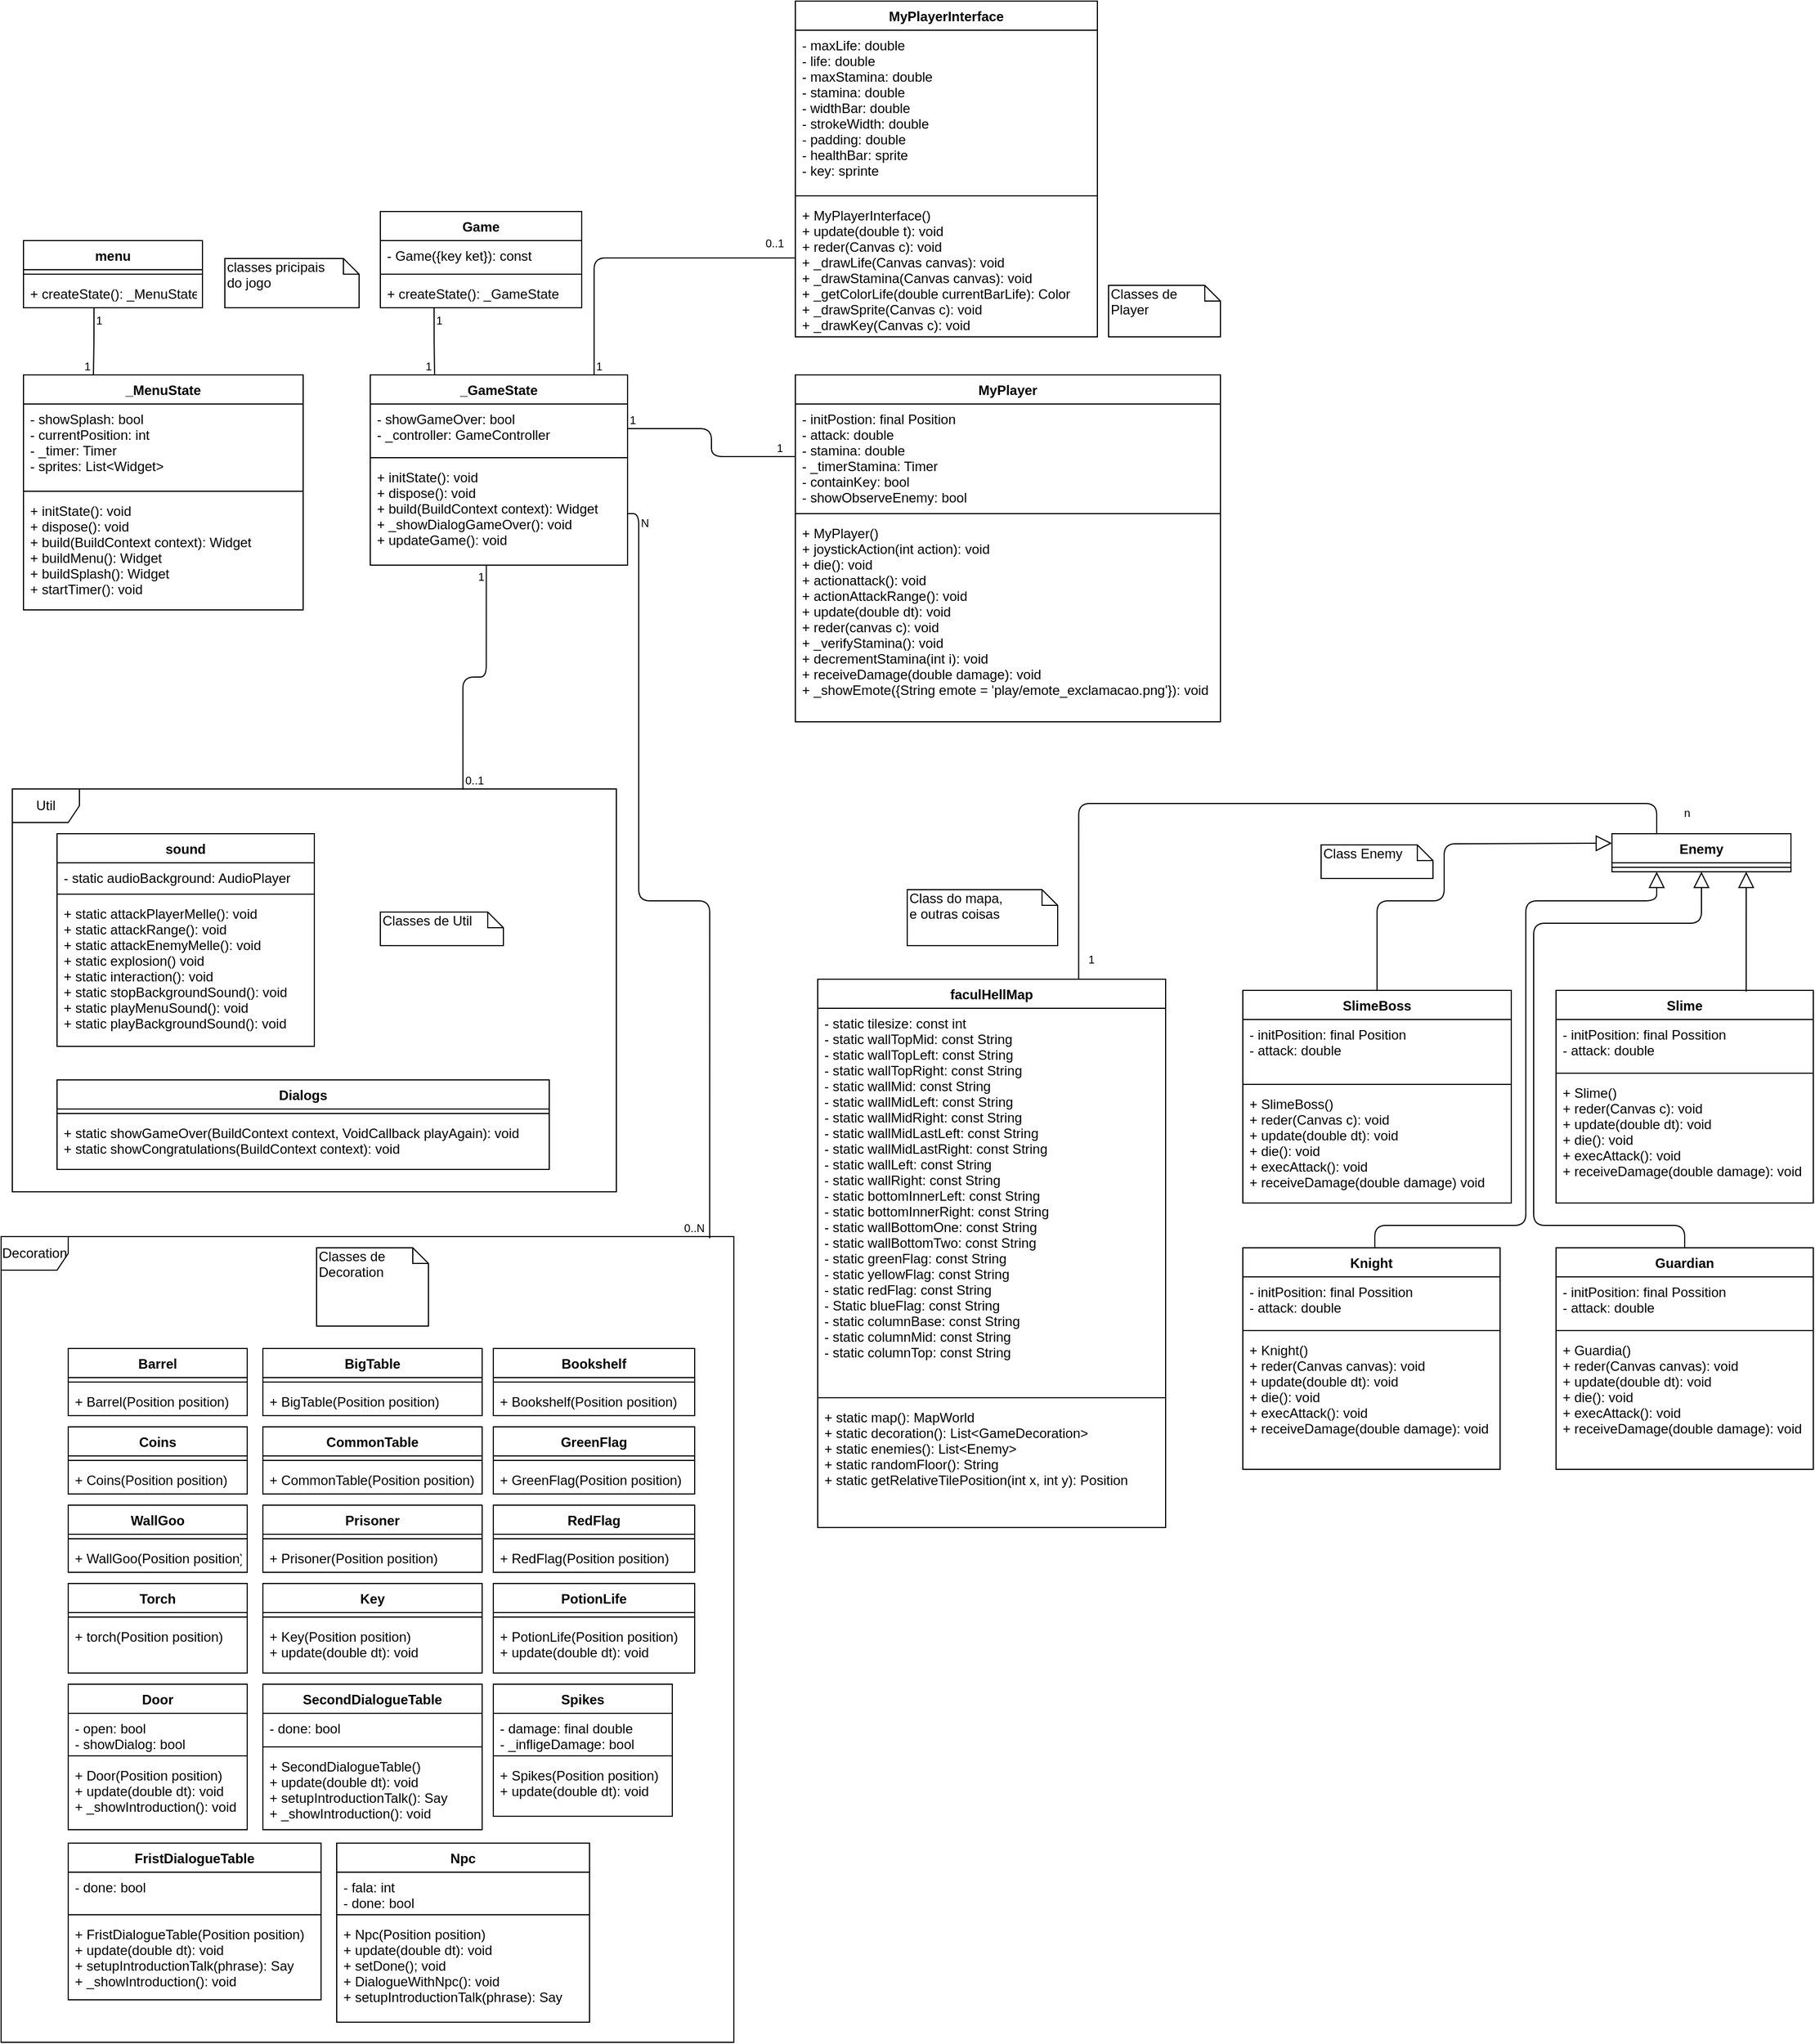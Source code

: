<mxfile version="13.0.1" type="device"><diagram id="Or-YT1qeYdYWdIfWnROY" name="Page-1"><mxGraphModel dx="1240" dy="1812" grid="1" gridSize="10" guides="1" tooltips="1" connect="1" arrows="1" fold="1" page="1" pageScale="1" pageWidth="827" pageHeight="1169" math="0" shadow="0"><root><mxCell id="0"/><mxCell id="1" parent="0"/><mxCell id="U3FDHC_3YouNiQZC-HGW-9" value="_MenuState" style="swimlane;fontStyle=1;align=center;verticalAlign=top;childLayout=stackLayout;horizontal=1;startSize=26;horizontalStack=0;resizeParent=1;resizeParentMax=0;resizeLast=0;collapsible=1;marginBottom=0;" parent="1" vertex="1"><mxGeometry x="40" y="200" width="250" height="210" as="geometry"/></mxCell><mxCell id="U3FDHC_3YouNiQZC-HGW-10" value="- showSplash: bool&#10;- currentPosition: int&#10;- _timer: Timer&#10;- sprites: List&lt;Widget&gt;" style="text;strokeColor=none;fillColor=none;align=left;verticalAlign=top;spacingLeft=4;spacingRight=4;overflow=hidden;rotatable=0;points=[[0,0.5],[1,0.5]];portConstraint=eastwest;" parent="U3FDHC_3YouNiQZC-HGW-9" vertex="1"><mxGeometry y="26" width="250" height="74" as="geometry"/></mxCell><mxCell id="U3FDHC_3YouNiQZC-HGW-11" value="" style="line;strokeWidth=1;fillColor=none;align=left;verticalAlign=middle;spacingTop=-1;spacingLeft=3;spacingRight=3;rotatable=0;labelPosition=right;points=[];portConstraint=eastwest;" parent="U3FDHC_3YouNiQZC-HGW-9" vertex="1"><mxGeometry y="100" width="250" height="8" as="geometry"/></mxCell><mxCell id="U3FDHC_3YouNiQZC-HGW-12" value="+ initState(): void&#10;+ dispose(): void&#10;+ build(BuildContext context): Widget&#10;+ buildMenu(): Widget&#10;+ buildSplash(): Widget&#10;+ startTimer(): void" style="text;strokeColor=none;fillColor=none;align=left;verticalAlign=top;spacingLeft=4;spacingRight=4;overflow=hidden;rotatable=0;points=[[0,0.5],[1,0.5]];portConstraint=eastwest;" parent="U3FDHC_3YouNiQZC-HGW-9" vertex="1"><mxGeometry y="108" width="250" height="102" as="geometry"/></mxCell><mxCell id="U3FDHC_3YouNiQZC-HGW-5" value="menu" style="swimlane;fontStyle=1;align=center;verticalAlign=top;childLayout=stackLayout;horizontal=1;startSize=26;horizontalStack=0;resizeParent=1;resizeParentMax=0;resizeLast=0;collapsible=1;marginBottom=0;" parent="1" vertex="1"><mxGeometry x="40" y="80" width="160" height="60" as="geometry"/></mxCell><mxCell id="U3FDHC_3YouNiQZC-HGW-7" value="" style="line;strokeWidth=1;fillColor=none;align=left;verticalAlign=middle;spacingTop=-1;spacingLeft=3;spacingRight=3;rotatable=0;labelPosition=right;points=[];portConstraint=eastwest;" parent="U3FDHC_3YouNiQZC-HGW-5" vertex="1"><mxGeometry y="26" width="160" height="8" as="geometry"/></mxCell><mxCell id="U3FDHC_3YouNiQZC-HGW-8" value="+ createState(): _MenuState" style="text;strokeColor=none;fillColor=none;align=left;verticalAlign=top;spacingLeft=4;spacingRight=4;overflow=hidden;rotatable=0;points=[[0,0.5],[1,0.5]];portConstraint=eastwest;" parent="U3FDHC_3YouNiQZC-HGW-5" vertex="1"><mxGeometry y="34" width="160" height="26" as="geometry"/></mxCell><mxCell id="U3FDHC_3YouNiQZC-HGW-26" value="MyPlayer" style="swimlane;fontStyle=1;align=center;verticalAlign=top;childLayout=stackLayout;horizontal=1;startSize=26;horizontalStack=0;resizeParent=1;resizeParentMax=0;resizeLast=0;collapsible=1;marginBottom=0;" parent="1" vertex="1"><mxGeometry x="730" y="200" width="380" height="310" as="geometry"/></mxCell><mxCell id="U3FDHC_3YouNiQZC-HGW-27" value="- initPostion: final Position&#10;- attack: double&#10;- stamina: double&#10;- _timerStamina: Timer&#10;- containKey: bool&#10;- showObserveEnemy: bool" style="text;strokeColor=none;fillColor=none;align=left;verticalAlign=top;spacingLeft=4;spacingRight=4;overflow=hidden;rotatable=0;points=[[0,0.5],[1,0.5]];portConstraint=eastwest;" parent="U3FDHC_3YouNiQZC-HGW-26" vertex="1"><mxGeometry y="26" width="380" height="94" as="geometry"/></mxCell><mxCell id="U3FDHC_3YouNiQZC-HGW-28" value="" style="line;strokeWidth=1;fillColor=none;align=left;verticalAlign=middle;spacingTop=-1;spacingLeft=3;spacingRight=3;rotatable=0;labelPosition=right;points=[];portConstraint=eastwest;" parent="U3FDHC_3YouNiQZC-HGW-26" vertex="1"><mxGeometry y="120" width="380" height="8" as="geometry"/></mxCell><mxCell id="U3FDHC_3YouNiQZC-HGW-29" value="+ MyPlayer()&#10;+ joystickAction(int action): void&#10;+ die(): void&#10;+ actionattack(): void&#10;+ actionAttackRange(): void&#10;+ update(double dt): void&#10;+ reder(canvas c): void&#10;+ _verifyStamina(): void&#10;+ decrementStamina(int i): void&#10;+ receiveDamage(double damage): void&#10;+ _showEmote({String emote = 'play/emote_exclamacao.png'}): void" style="text;strokeColor=none;fillColor=none;align=left;verticalAlign=top;spacingLeft=4;spacingRight=4;overflow=hidden;rotatable=0;points=[[0,0.5],[1,0.5]];portConstraint=eastwest;" parent="U3FDHC_3YouNiQZC-HGW-26" vertex="1"><mxGeometry y="128" width="380" height="182" as="geometry"/></mxCell><mxCell id="U3FDHC_3YouNiQZC-HGW-30" value="MyPlayerInterface" style="swimlane;fontStyle=1;align=center;verticalAlign=top;childLayout=stackLayout;horizontal=1;startSize=26;horizontalStack=0;resizeParent=1;resizeParentMax=0;resizeLast=0;collapsible=1;marginBottom=0;" parent="1" vertex="1"><mxGeometry x="730" y="-134" width="270" height="300" as="geometry"/></mxCell><mxCell id="U3FDHC_3YouNiQZC-HGW-31" value="- maxLife: double&#10;- life: double&#10;- maxStamina: double&#10;- stamina: double&#10;- widthBar: double&#10;- strokeWidth: double&#10;- padding: double&#10;- healthBar: sprite&#10;- key: sprinte" style="text;strokeColor=none;fillColor=none;align=left;verticalAlign=top;spacingLeft=4;spacingRight=4;overflow=hidden;rotatable=0;points=[[0,0.5],[1,0.5]];portConstraint=eastwest;" parent="U3FDHC_3YouNiQZC-HGW-30" vertex="1"><mxGeometry y="26" width="270" height="144" as="geometry"/></mxCell><mxCell id="U3FDHC_3YouNiQZC-HGW-32" value="" style="line;strokeWidth=1;fillColor=none;align=left;verticalAlign=middle;spacingTop=-1;spacingLeft=3;spacingRight=3;rotatable=0;labelPosition=right;points=[];portConstraint=eastwest;" parent="U3FDHC_3YouNiQZC-HGW-30" vertex="1"><mxGeometry y="170" width="270" height="8" as="geometry"/></mxCell><mxCell id="U3FDHC_3YouNiQZC-HGW-33" value="+ MyPlayerInterface()&#10;+ update(double t): void&#10;+ reder(Canvas c): void&#10;+ _drawLife(Canvas canvas): void&#10;+ _drawStamina(Canvas canvas): void&#10;+ _getColorLife(double currentBarLife): Color&#10;+ _drawSprite(Canvas c): void&#10;+ _drawKey(Canvas c): void" style="text;strokeColor=none;fillColor=none;align=left;verticalAlign=top;spacingLeft=4;spacingRight=4;overflow=hidden;rotatable=0;points=[[0,0.5],[1,0.5]];portConstraint=eastwest;" parent="U3FDHC_3YouNiQZC-HGW-30" vertex="1"><mxGeometry y="178" width="270" height="122" as="geometry"/></mxCell><mxCell id="lQr7aQYMb5BNDpz6ScJN-1" value="Class Enemy" style="shape=note;whiteSpace=wrap;html=1;size=14;verticalAlign=top;align=left;spacingTop=-6;" parent="1" vertex="1"><mxGeometry x="1200" y="620" width="100" height="30" as="geometry"/></mxCell><mxCell id="lQr7aQYMb5BNDpz6ScJN-3" value="Class do mapa, &lt;br&gt;e outras coisas" style="shape=note;whiteSpace=wrap;html=1;size=14;verticalAlign=top;align=left;spacingTop=-6;" parent="1" vertex="1"><mxGeometry x="830" y="660" width="134.5" height="50" as="geometry"/></mxCell><mxCell id="U3FDHC_3YouNiQZC-HGW-62" value="Dialogs" style="swimlane;fontStyle=1;align=center;verticalAlign=top;childLayout=stackLayout;horizontal=1;startSize=26;horizontalStack=0;resizeParent=1;resizeParentMax=0;resizeLast=0;collapsible=1;marginBottom=0;" parent="1" vertex="1"><mxGeometry x="70" y="830" width="440" height="80" as="geometry"/></mxCell><mxCell id="U3FDHC_3YouNiQZC-HGW-64" value="" style="line;strokeWidth=1;fillColor=none;align=left;verticalAlign=middle;spacingTop=-1;spacingLeft=3;spacingRight=3;rotatable=0;labelPosition=right;points=[];portConstraint=eastwest;" parent="U3FDHC_3YouNiQZC-HGW-62" vertex="1"><mxGeometry y="26" width="440" height="8" as="geometry"/></mxCell><mxCell id="U3FDHC_3YouNiQZC-HGW-65" value="+ static showGameOver(BuildContext context, VoidCallback playAgain): void&#10;+ static showCongratulations(BuildContext context): void" style="text;strokeColor=none;fillColor=none;align=left;verticalAlign=top;spacingLeft=4;spacingRight=4;overflow=hidden;rotatable=0;points=[[0,0.5],[1,0.5]];portConstraint=eastwest;" parent="U3FDHC_3YouNiQZC-HGW-62" vertex="1"><mxGeometry y="34" width="440" height="46" as="geometry"/></mxCell><mxCell id="U3FDHC_3YouNiQZC-HGW-58" value="sound" style="swimlane;fontStyle=1;align=center;verticalAlign=top;childLayout=stackLayout;horizontal=1;startSize=26;horizontalStack=0;resizeParent=1;resizeParentMax=0;resizeLast=0;collapsible=1;marginBottom=0;" parent="1" vertex="1"><mxGeometry x="70" y="610" width="230" height="190" as="geometry"/></mxCell><mxCell id="U3FDHC_3YouNiQZC-HGW-59" value="- static audioBackground: AudioPlayer" style="text;strokeColor=none;fillColor=none;align=left;verticalAlign=top;spacingLeft=4;spacingRight=4;overflow=hidden;rotatable=0;points=[[0,0.5],[1,0.5]];portConstraint=eastwest;" parent="U3FDHC_3YouNiQZC-HGW-58" vertex="1"><mxGeometry y="26" width="230" height="24" as="geometry"/></mxCell><mxCell id="U3FDHC_3YouNiQZC-HGW-60" value="" style="line;strokeWidth=1;fillColor=none;align=left;verticalAlign=middle;spacingTop=-1;spacingLeft=3;spacingRight=3;rotatable=0;labelPosition=right;points=[];portConstraint=eastwest;" parent="U3FDHC_3YouNiQZC-HGW-58" vertex="1"><mxGeometry y="50" width="230" height="8" as="geometry"/></mxCell><mxCell id="U3FDHC_3YouNiQZC-HGW-61" value="+ static attackPlayerMelle(): void&#10;+ static attackRange(): void&#10;+ static attackEnemyMelle(): void&#10;+ static explosion() void&#10;+ static interaction(): void&#10;+ static stopBackgroundSound(): void&#10;+ static playMenuSound(): void&#10;+ static playBackgroundSound(): void" style="text;strokeColor=none;fillColor=none;align=left;verticalAlign=top;spacingLeft=4;spacingRight=4;overflow=hidden;rotatable=0;points=[[0,0.5],[1,0.5]];portConstraint=eastwest;" parent="U3FDHC_3YouNiQZC-HGW-58" vertex="1"><mxGeometry y="58" width="230" height="132" as="geometry"/></mxCell><mxCell id="lQr7aQYMb5BNDpz6ScJN-5" value="Classes de Util" style="shape=note;whiteSpace=wrap;html=1;size=14;verticalAlign=top;align=left;spacingTop=-6;" parent="1" vertex="1"><mxGeometry x="359" y="680" width="110" height="30" as="geometry"/></mxCell><mxCell id="U3FDHC_3YouNiQZC-HGW-22" value="_GameState" style="swimlane;fontStyle=1;align=center;verticalAlign=top;childLayout=stackLayout;horizontal=1;startSize=26;horizontalStack=0;resizeParent=1;resizeParentMax=0;resizeLast=0;collapsible=1;marginBottom=0;" parent="1" vertex="1"><mxGeometry x="350" y="200" width="230" height="170" as="geometry"/></mxCell><mxCell id="U3FDHC_3YouNiQZC-HGW-23" value="- showGameOver: bool&#10;- _controller: GameController" style="text;strokeColor=none;fillColor=none;align=left;verticalAlign=top;spacingLeft=4;spacingRight=4;overflow=hidden;rotatable=0;points=[[0,0.5],[1,0.5]];portConstraint=eastwest;" parent="U3FDHC_3YouNiQZC-HGW-22" vertex="1"><mxGeometry y="26" width="230" height="44" as="geometry"/></mxCell><mxCell id="U3FDHC_3YouNiQZC-HGW-24" value="" style="line;strokeWidth=1;fillColor=none;align=left;verticalAlign=middle;spacingTop=-1;spacingLeft=3;spacingRight=3;rotatable=0;labelPosition=right;points=[];portConstraint=eastwest;" parent="U3FDHC_3YouNiQZC-HGW-22" vertex="1"><mxGeometry y="70" width="230" height="8" as="geometry"/></mxCell><mxCell id="U3FDHC_3YouNiQZC-HGW-25" value="+ initState(): void&#10;+ dispose(): void&#10;+ build(BuildContext context): Widget&#10;+ _showDialogGameOver(): void&#10;+ updateGame(): void" style="text;strokeColor=none;fillColor=none;align=left;verticalAlign=top;spacingLeft=4;spacingRight=4;overflow=hidden;rotatable=0;points=[[0,0.5],[1,0.5]];portConstraint=eastwest;" parent="U3FDHC_3YouNiQZC-HGW-22" vertex="1"><mxGeometry y="78" width="230" height="92" as="geometry"/></mxCell><mxCell id="lQr7aQYMb5BNDpz6ScJN-6" value="classes pricipais&lt;br&gt;do jogo" style="shape=note;whiteSpace=wrap;html=1;size=14;verticalAlign=top;align=left;spacingTop=-6;" parent="1" vertex="1"><mxGeometry x="220" y="96" width="120" height="44" as="geometry"/></mxCell><mxCell id="lQr7aQYMb5BNDpz6ScJN-7" value="Classes de &lt;br&gt;Player" style="shape=note;whiteSpace=wrap;html=1;size=14;verticalAlign=top;align=left;spacingTop=-6;" parent="1" vertex="1"><mxGeometry x="1010" y="120" width="100" height="46" as="geometry"/></mxCell><mxCell id="lQr7aQYMb5BNDpz6ScJN-8" value="Classes de Decoration" style="shape=note;whiteSpace=wrap;html=1;size=14;verticalAlign=top;align=left;spacingTop=-6;" parent="1" vertex="1"><mxGeometry x="302" y="980" width="100" height="70" as="geometry"/></mxCell><mxCell id="lQr7aQYMb5BNDpz6ScJN-9" value="Barrel" style="swimlane;fontStyle=1;align=center;verticalAlign=top;childLayout=stackLayout;horizontal=1;startSize=26;horizontalStack=0;resizeParent=1;resizeParentMax=0;resizeLast=0;collapsible=1;marginBottom=0;" parent="1" vertex="1"><mxGeometry x="80" y="1070" width="160" height="60" as="geometry"/></mxCell><mxCell id="lQr7aQYMb5BNDpz6ScJN-11" value="" style="line;strokeWidth=1;fillColor=none;align=left;verticalAlign=middle;spacingTop=-1;spacingLeft=3;spacingRight=3;rotatable=0;labelPosition=right;points=[];portConstraint=eastwest;" parent="lQr7aQYMb5BNDpz6ScJN-9" vertex="1"><mxGeometry y="26" width="160" height="8" as="geometry"/></mxCell><mxCell id="lQr7aQYMb5BNDpz6ScJN-12" value="+ Barrel(Position position)" style="text;strokeColor=none;fillColor=none;align=left;verticalAlign=top;spacingLeft=4;spacingRight=4;overflow=hidden;rotatable=0;points=[[0,0.5],[1,0.5]];portConstraint=eastwest;" parent="lQr7aQYMb5BNDpz6ScJN-9" vertex="1"><mxGeometry y="34" width="160" height="26" as="geometry"/></mxCell><mxCell id="lQr7aQYMb5BNDpz6ScJN-17" value="BigTable" style="swimlane;fontStyle=1;align=center;verticalAlign=top;childLayout=stackLayout;horizontal=1;startSize=26;horizontalStack=0;resizeParent=1;resizeParentMax=0;resizeLast=0;collapsible=1;marginBottom=0;" parent="1" vertex="1"><mxGeometry x="254" y="1070" width="196" height="60" as="geometry"/></mxCell><mxCell id="lQr7aQYMb5BNDpz6ScJN-18" value="" style="line;strokeWidth=1;fillColor=none;align=left;verticalAlign=middle;spacingTop=-1;spacingLeft=3;spacingRight=3;rotatable=0;labelPosition=right;points=[];portConstraint=eastwest;" parent="lQr7aQYMb5BNDpz6ScJN-17" vertex="1"><mxGeometry y="26" width="196" height="8" as="geometry"/></mxCell><mxCell id="lQr7aQYMb5BNDpz6ScJN-19" value="+ BigTable(Position position)" style="text;strokeColor=none;fillColor=none;align=left;verticalAlign=top;spacingLeft=4;spacingRight=4;overflow=hidden;rotatable=0;points=[[0,0.5],[1,0.5]];portConstraint=eastwest;" parent="lQr7aQYMb5BNDpz6ScJN-17" vertex="1"><mxGeometry y="34" width="196" height="26" as="geometry"/></mxCell><mxCell id="lQr7aQYMb5BNDpz6ScJN-23" value="Coins" style="swimlane;fontStyle=1;align=center;verticalAlign=top;childLayout=stackLayout;horizontal=1;startSize=26;horizontalStack=0;resizeParent=1;resizeParentMax=0;resizeLast=0;collapsible=1;marginBottom=0;" parent="1" vertex="1"><mxGeometry x="80" y="1140" width="160" height="60" as="geometry"/></mxCell><mxCell id="lQr7aQYMb5BNDpz6ScJN-24" value="" style="line;strokeWidth=1;fillColor=none;align=left;verticalAlign=middle;spacingTop=-1;spacingLeft=3;spacingRight=3;rotatable=0;labelPosition=right;points=[];portConstraint=eastwest;" parent="lQr7aQYMb5BNDpz6ScJN-23" vertex="1"><mxGeometry y="26" width="160" height="8" as="geometry"/></mxCell><mxCell id="lQr7aQYMb5BNDpz6ScJN-25" value="+ Coins(Position position)" style="text;strokeColor=none;fillColor=none;align=left;verticalAlign=top;spacingLeft=4;spacingRight=4;overflow=hidden;rotatable=0;points=[[0,0.5],[1,0.5]];portConstraint=eastwest;" parent="lQr7aQYMb5BNDpz6ScJN-23" vertex="1"><mxGeometry y="34" width="160" height="26" as="geometry"/></mxCell><mxCell id="lQr7aQYMb5BNDpz6ScJN-26" value="CommonTable" style="swimlane;fontStyle=1;align=center;verticalAlign=top;childLayout=stackLayout;horizontal=1;startSize=26;horizontalStack=0;resizeParent=1;resizeParentMax=0;resizeLast=0;collapsible=1;marginBottom=0;" parent="1" vertex="1"><mxGeometry x="254" y="1140" width="196" height="60" as="geometry"/></mxCell><mxCell id="lQr7aQYMb5BNDpz6ScJN-27" value="" style="line;strokeWidth=1;fillColor=none;align=left;verticalAlign=middle;spacingTop=-1;spacingLeft=3;spacingRight=3;rotatable=0;labelPosition=right;points=[];portConstraint=eastwest;" parent="lQr7aQYMb5BNDpz6ScJN-26" vertex="1"><mxGeometry y="26" width="196" height="8" as="geometry"/></mxCell><mxCell id="lQr7aQYMb5BNDpz6ScJN-28" value="+ CommonTable(Position position)" style="text;strokeColor=none;fillColor=none;align=left;verticalAlign=top;spacingLeft=4;spacingRight=4;overflow=hidden;rotatable=0;points=[[0,0.5],[1,0.5]];portConstraint=eastwest;" parent="lQr7aQYMb5BNDpz6ScJN-26" vertex="1"><mxGeometry y="34" width="196" height="26" as="geometry"/></mxCell><mxCell id="lQr7aQYMb5BNDpz6ScJN-20" value="Bookshelf" style="swimlane;fontStyle=1;align=center;verticalAlign=top;childLayout=stackLayout;horizontal=1;startSize=26;horizontalStack=0;resizeParent=1;resizeParentMax=0;resizeLast=0;collapsible=1;marginBottom=0;" parent="1" vertex="1"><mxGeometry x="460" y="1070" width="180" height="60" as="geometry"/></mxCell><mxCell id="lQr7aQYMb5BNDpz6ScJN-21" value="" style="line;strokeWidth=1;fillColor=none;align=left;verticalAlign=middle;spacingTop=-1;spacingLeft=3;spacingRight=3;rotatable=0;labelPosition=right;points=[];portConstraint=eastwest;" parent="lQr7aQYMb5BNDpz6ScJN-20" vertex="1"><mxGeometry y="26" width="180" height="8" as="geometry"/></mxCell><mxCell id="lQr7aQYMb5BNDpz6ScJN-22" value="+ Bookshelf(Position position)" style="text;strokeColor=none;fillColor=none;align=left;verticalAlign=top;spacingLeft=4;spacingRight=4;overflow=hidden;rotatable=0;points=[[0,0.5],[1,0.5]];portConstraint=eastwest;" parent="lQr7aQYMb5BNDpz6ScJN-20" vertex="1"><mxGeometry y="34" width="180" height="26" as="geometry"/></mxCell><mxCell id="lQr7aQYMb5BNDpz6ScJN-40" value="GreenFlag" style="swimlane;fontStyle=1;align=center;verticalAlign=top;childLayout=stackLayout;horizontal=1;startSize=26;horizontalStack=0;resizeParent=1;resizeParentMax=0;resizeLast=0;collapsible=1;marginBottom=0;" parent="1" vertex="1"><mxGeometry x="460" y="1140" width="180" height="60" as="geometry"/></mxCell><mxCell id="lQr7aQYMb5BNDpz6ScJN-41" value="" style="line;strokeWidth=1;fillColor=none;align=left;verticalAlign=middle;spacingTop=-1;spacingLeft=3;spacingRight=3;rotatable=0;labelPosition=right;points=[];portConstraint=eastwest;" parent="lQr7aQYMb5BNDpz6ScJN-40" vertex="1"><mxGeometry y="26" width="180" height="8" as="geometry"/></mxCell><mxCell id="lQr7aQYMb5BNDpz6ScJN-42" value="+ GreenFlag(Position position)" style="text;strokeColor=none;fillColor=none;align=left;verticalAlign=top;spacingLeft=4;spacingRight=4;overflow=hidden;rotatable=0;points=[[0,0.5],[1,0.5]];portConstraint=eastwest;" parent="lQr7aQYMb5BNDpz6ScJN-40" vertex="1"><mxGeometry y="34" width="180" height="26" as="geometry"/></mxCell><mxCell id="lQr7aQYMb5BNDpz6ScJN-67" value="WallGoo" style="swimlane;fontStyle=1;align=center;verticalAlign=top;childLayout=stackLayout;horizontal=1;startSize=26;horizontalStack=0;resizeParent=1;resizeParentMax=0;resizeLast=0;collapsible=1;marginBottom=0;" parent="1" vertex="1"><mxGeometry x="80" y="1210" width="160" height="60" as="geometry"/></mxCell><mxCell id="lQr7aQYMb5BNDpz6ScJN-68" value="" style="line;strokeWidth=1;fillColor=none;align=left;verticalAlign=middle;spacingTop=-1;spacingLeft=3;spacingRight=3;rotatable=0;labelPosition=right;points=[];portConstraint=eastwest;" parent="lQr7aQYMb5BNDpz6ScJN-67" vertex="1"><mxGeometry y="26" width="160" height="8" as="geometry"/></mxCell><mxCell id="lQr7aQYMb5BNDpz6ScJN-69" value="+ WallGoo(Position position)" style="text;strokeColor=none;fillColor=none;align=left;verticalAlign=top;spacingLeft=4;spacingRight=4;overflow=hidden;rotatable=0;points=[[0,0.5],[1,0.5]];portConstraint=eastwest;" parent="lQr7aQYMb5BNDpz6ScJN-67" vertex="1"><mxGeometry y="34" width="160" height="26" as="geometry"/></mxCell><mxCell id="lQr7aQYMb5BNDpz6ScJN-58" value="Prisoner" style="swimlane;fontStyle=1;align=center;verticalAlign=top;childLayout=stackLayout;horizontal=1;startSize=26;horizontalStack=0;resizeParent=1;resizeParentMax=0;resizeLast=0;collapsible=1;marginBottom=0;" parent="1" vertex="1"><mxGeometry x="254" y="1210" width="196" height="60" as="geometry"/></mxCell><mxCell id="lQr7aQYMb5BNDpz6ScJN-59" value="" style="line;strokeWidth=1;fillColor=none;align=left;verticalAlign=middle;spacingTop=-1;spacingLeft=3;spacingRight=3;rotatable=0;labelPosition=right;points=[];portConstraint=eastwest;" parent="lQr7aQYMb5BNDpz6ScJN-58" vertex="1"><mxGeometry y="26" width="196" height="8" as="geometry"/></mxCell><mxCell id="lQr7aQYMb5BNDpz6ScJN-60" value="+ Prisoner(Position position)" style="text;strokeColor=none;fillColor=none;align=left;verticalAlign=top;spacingLeft=4;spacingRight=4;overflow=hidden;rotatable=0;points=[[0,0.5],[1,0.5]];portConstraint=eastwest;" parent="lQr7aQYMb5BNDpz6ScJN-58" vertex="1"><mxGeometry y="34" width="196" height="26" as="geometry"/></mxCell><mxCell id="lQr7aQYMb5BNDpz6ScJN-61" value="RedFlag" style="swimlane;fontStyle=1;align=center;verticalAlign=top;childLayout=stackLayout;horizontal=1;startSize=26;horizontalStack=0;resizeParent=1;resizeParentMax=0;resizeLast=0;collapsible=1;marginBottom=0;" parent="1" vertex="1"><mxGeometry x="460" y="1210" width="180" height="60" as="geometry"/></mxCell><mxCell id="lQr7aQYMb5BNDpz6ScJN-62" value="" style="line;strokeWidth=1;fillColor=none;align=left;verticalAlign=middle;spacingTop=-1;spacingLeft=3;spacingRight=3;rotatable=0;labelPosition=right;points=[];portConstraint=eastwest;" parent="lQr7aQYMb5BNDpz6ScJN-61" vertex="1"><mxGeometry y="26" width="180" height="8" as="geometry"/></mxCell><mxCell id="lQr7aQYMb5BNDpz6ScJN-63" value="+ RedFlag(Position position)" style="text;strokeColor=none;fillColor=none;align=left;verticalAlign=top;spacingLeft=4;spacingRight=4;overflow=hidden;rotatable=0;points=[[0,0.5],[1,0.5]];portConstraint=eastwest;" parent="lQr7aQYMb5BNDpz6ScJN-61" vertex="1"><mxGeometry y="34" width="180" height="26" as="geometry"/></mxCell><mxCell id="lQr7aQYMb5BNDpz6ScJN-64" value="Torch" style="swimlane;fontStyle=1;align=center;verticalAlign=top;childLayout=stackLayout;horizontal=1;startSize=26;horizontalStack=0;resizeParent=1;resizeParentMax=0;resizeLast=0;collapsible=1;marginBottom=0;" parent="1" vertex="1"><mxGeometry x="80" y="1280" width="160" height="80" as="geometry"/></mxCell><mxCell id="lQr7aQYMb5BNDpz6ScJN-65" value="" style="line;strokeWidth=1;fillColor=none;align=left;verticalAlign=middle;spacingTop=-1;spacingLeft=3;spacingRight=3;rotatable=0;labelPosition=right;points=[];portConstraint=eastwest;" parent="lQr7aQYMb5BNDpz6ScJN-64" vertex="1"><mxGeometry y="26" width="160" height="8" as="geometry"/></mxCell><mxCell id="lQr7aQYMb5BNDpz6ScJN-66" value="+ torch(Position position)&#10;&#10;" style="text;strokeColor=none;fillColor=none;align=left;verticalAlign=top;spacingLeft=4;spacingRight=4;overflow=hidden;rotatable=0;points=[[0,0.5],[1,0.5]];portConstraint=eastwest;" parent="lQr7aQYMb5BNDpz6ScJN-64" vertex="1"><mxGeometry y="34" width="160" height="46" as="geometry"/></mxCell><mxCell id="lQr7aQYMb5BNDpz6ScJN-46" value="Key" style="swimlane;fontStyle=1;align=center;verticalAlign=top;childLayout=stackLayout;horizontal=1;startSize=26;horizontalStack=0;resizeParent=1;resizeParentMax=0;resizeLast=0;collapsible=1;marginBottom=0;" parent="1" vertex="1"><mxGeometry x="254" y="1280" width="196" height="80" as="geometry"/></mxCell><mxCell id="lQr7aQYMb5BNDpz6ScJN-48" value="" style="line;strokeWidth=1;fillColor=none;align=left;verticalAlign=middle;spacingTop=-1;spacingLeft=3;spacingRight=3;rotatable=0;labelPosition=right;points=[];portConstraint=eastwest;" parent="lQr7aQYMb5BNDpz6ScJN-46" vertex="1"><mxGeometry y="26" width="196" height="8" as="geometry"/></mxCell><mxCell id="lQr7aQYMb5BNDpz6ScJN-49" value="+ Key(Position position)&#10;+ update(double dt): void" style="text;strokeColor=none;fillColor=none;align=left;verticalAlign=top;spacingLeft=4;spacingRight=4;overflow=hidden;rotatable=0;points=[[0,0.5],[1,0.5]];portConstraint=eastwest;" parent="lQr7aQYMb5BNDpz6ScJN-46" vertex="1"><mxGeometry y="34" width="196" height="46" as="geometry"/></mxCell><mxCell id="lQr7aQYMb5BNDpz6ScJN-54" value="PotionLife" style="swimlane;fontStyle=1;align=center;verticalAlign=top;childLayout=stackLayout;horizontal=1;startSize=26;horizontalStack=0;resizeParent=1;resizeParentMax=0;resizeLast=0;collapsible=1;marginBottom=0;" parent="1" vertex="1"><mxGeometry x="460" y="1280" width="180" height="80" as="geometry"/></mxCell><mxCell id="lQr7aQYMb5BNDpz6ScJN-55" value="" style="line;strokeWidth=1;fillColor=none;align=left;verticalAlign=middle;spacingTop=-1;spacingLeft=3;spacingRight=3;rotatable=0;labelPosition=right;points=[];portConstraint=eastwest;" parent="lQr7aQYMb5BNDpz6ScJN-54" vertex="1"><mxGeometry y="26" width="180" height="8" as="geometry"/></mxCell><mxCell id="lQr7aQYMb5BNDpz6ScJN-56" value="+ PotionLife(Position position)&#10;+ update(double dt): void" style="text;strokeColor=none;fillColor=none;align=left;verticalAlign=top;spacingLeft=4;spacingRight=4;overflow=hidden;rotatable=0;points=[[0,0.5],[1,0.5]];portConstraint=eastwest;" parent="lQr7aQYMb5BNDpz6ScJN-54" vertex="1"><mxGeometry y="34" width="180" height="46" as="geometry"/></mxCell><mxCell id="lQr7aQYMb5BNDpz6ScJN-32" value="Door" style="swimlane;fontStyle=1;align=center;verticalAlign=top;childLayout=stackLayout;horizontal=1;startSize=26;horizontalStack=0;resizeParent=1;resizeParentMax=0;resizeLast=0;collapsible=1;marginBottom=0;" parent="1" vertex="1"><mxGeometry x="80" y="1370" width="160" height="130" as="geometry"/></mxCell><mxCell id="lQr7aQYMb5BNDpz6ScJN-33" value="- open: bool&#10;- showDialog: bool" style="text;strokeColor=none;fillColor=none;align=left;verticalAlign=top;spacingLeft=4;spacingRight=4;overflow=hidden;rotatable=0;points=[[0,0.5],[1,0.5]];portConstraint=eastwest;" parent="lQr7aQYMb5BNDpz6ScJN-32" vertex="1"><mxGeometry y="26" width="160" height="34" as="geometry"/></mxCell><mxCell id="lQr7aQYMb5BNDpz6ScJN-34" value="" style="line;strokeWidth=1;fillColor=none;align=left;verticalAlign=middle;spacingTop=-1;spacingLeft=3;spacingRight=3;rotatable=0;labelPosition=right;points=[];portConstraint=eastwest;" parent="lQr7aQYMb5BNDpz6ScJN-32" vertex="1"><mxGeometry y="60" width="160" height="8" as="geometry"/></mxCell><mxCell id="lQr7aQYMb5BNDpz6ScJN-35" value="+ Door(Position position)&#10;+ update(double dt): void&#10;+ _showIntroduction(): void" style="text;strokeColor=none;fillColor=none;align=left;verticalAlign=top;spacingLeft=4;spacingRight=4;overflow=hidden;rotatable=0;points=[[0,0.5],[1,0.5]];portConstraint=eastwest;" parent="lQr7aQYMb5BNDpz6ScJN-32" vertex="1"><mxGeometry y="68" width="160" height="62" as="geometry"/></mxCell><mxCell id="lQr7aQYMb5BNDpz6ScJN-36" value="FristDialogueTable" style="swimlane;fontStyle=1;align=center;verticalAlign=top;childLayout=stackLayout;horizontal=1;startSize=26;horizontalStack=0;resizeParent=1;resizeParentMax=0;resizeLast=0;collapsible=1;marginBottom=0;" parent="1" vertex="1"><mxGeometry x="80" y="1512" width="226" height="140" as="geometry"/></mxCell><mxCell id="lQr7aQYMb5BNDpz6ScJN-37" value="- done: bool" style="text;strokeColor=none;fillColor=none;align=left;verticalAlign=top;spacingLeft=4;spacingRight=4;overflow=hidden;rotatable=0;points=[[0,0.5],[1,0.5]];portConstraint=eastwest;" parent="lQr7aQYMb5BNDpz6ScJN-36" vertex="1"><mxGeometry y="26" width="226" height="34" as="geometry"/></mxCell><mxCell id="lQr7aQYMb5BNDpz6ScJN-38" value="" style="line;strokeWidth=1;fillColor=none;align=left;verticalAlign=middle;spacingTop=-1;spacingLeft=3;spacingRight=3;rotatable=0;labelPosition=right;points=[];portConstraint=eastwest;" parent="lQr7aQYMb5BNDpz6ScJN-36" vertex="1"><mxGeometry y="60" width="226" height="8" as="geometry"/></mxCell><mxCell id="lQr7aQYMb5BNDpz6ScJN-39" value="+ FristDialogueTable(Position position)&#10;+ update(double dt): void&#10;+ setupIntroductionTalk(phrase): Say&#10;+ _showIntroduction(): void" style="text;strokeColor=none;fillColor=none;align=left;verticalAlign=top;spacingLeft=4;spacingRight=4;overflow=hidden;rotatable=0;points=[[0,0.5],[1,0.5]];portConstraint=eastwest;" parent="lQr7aQYMb5BNDpz6ScJN-36" vertex="1"><mxGeometry y="68" width="226" height="72" as="geometry"/></mxCell><mxCell id="lQr7aQYMb5BNDpz6ScJN-76" value="SecondDialogueTable" style="swimlane;fontStyle=1;align=center;verticalAlign=top;childLayout=stackLayout;horizontal=1;startSize=26;horizontalStack=0;resizeParent=1;resizeParentMax=0;resizeLast=0;collapsible=1;marginBottom=0;" parent="1" vertex="1"><mxGeometry x="254" y="1370" width="196" height="130" as="geometry"/></mxCell><mxCell id="lQr7aQYMb5BNDpz6ScJN-77" value="- done: bool" style="text;strokeColor=none;fillColor=none;align=left;verticalAlign=top;spacingLeft=4;spacingRight=4;overflow=hidden;rotatable=0;points=[[0,0.5],[1,0.5]];portConstraint=eastwest;" parent="lQr7aQYMb5BNDpz6ScJN-76" vertex="1"><mxGeometry y="26" width="196" height="26" as="geometry"/></mxCell><mxCell id="lQr7aQYMb5BNDpz6ScJN-78" value="" style="line;strokeWidth=1;fillColor=none;align=left;verticalAlign=middle;spacingTop=-1;spacingLeft=3;spacingRight=3;rotatable=0;labelPosition=right;points=[];portConstraint=eastwest;" parent="lQr7aQYMb5BNDpz6ScJN-76" vertex="1"><mxGeometry y="52" width="196" height="8" as="geometry"/></mxCell><mxCell id="lQr7aQYMb5BNDpz6ScJN-79" value="+ SecondDialogueTable()&#10;+ update(double dt): void&#10;+ setupIntroductionTalk(): Say&#10;+ _showIntroduction(): void" style="text;strokeColor=none;fillColor=none;align=left;verticalAlign=top;spacingLeft=4;spacingRight=4;overflow=hidden;rotatable=0;points=[[0,0.5],[1,0.5]];portConstraint=eastwest;" parent="lQr7aQYMb5BNDpz6ScJN-76" vertex="1"><mxGeometry y="60" width="196" height="70" as="geometry"/></mxCell><mxCell id="lQr7aQYMb5BNDpz6ScJN-50" value="Npc" style="swimlane;fontStyle=1;align=center;verticalAlign=top;childLayout=stackLayout;horizontal=1;startSize=26;horizontalStack=0;resizeParent=1;resizeParentMax=0;resizeLast=0;collapsible=1;marginBottom=0;" parent="1" vertex="1"><mxGeometry x="320" y="1512" width="226" height="160" as="geometry"/></mxCell><mxCell id="lQr7aQYMb5BNDpz6ScJN-51" value="- fala: int&#10;- done: bool" style="text;strokeColor=none;fillColor=none;align=left;verticalAlign=top;spacingLeft=4;spacingRight=4;overflow=hidden;rotatable=0;points=[[0,0.5],[1,0.5]];portConstraint=eastwest;" parent="lQr7aQYMb5BNDpz6ScJN-50" vertex="1"><mxGeometry y="26" width="226" height="34" as="geometry"/></mxCell><mxCell id="lQr7aQYMb5BNDpz6ScJN-52" value="" style="line;strokeWidth=1;fillColor=none;align=left;verticalAlign=middle;spacingTop=-1;spacingLeft=3;spacingRight=3;rotatable=0;labelPosition=right;points=[];portConstraint=eastwest;" parent="lQr7aQYMb5BNDpz6ScJN-50" vertex="1"><mxGeometry y="60" width="226" height="8" as="geometry"/></mxCell><mxCell id="lQr7aQYMb5BNDpz6ScJN-53" value="+ Npc(Position position)&#10;+ update(double dt): void&#10;+ setDone(); void&#10;+ DialogueWithNpc(): void&#10;+ setupIntroductionTalk(phrase): Say" style="text;strokeColor=none;fillColor=none;align=left;verticalAlign=top;spacingLeft=4;spacingRight=4;overflow=hidden;rotatable=0;points=[[0,0.5],[1,0.5]];portConstraint=eastwest;" parent="lQr7aQYMb5BNDpz6ScJN-50" vertex="1"><mxGeometry y="68" width="226" height="92" as="geometry"/></mxCell><mxCell id="lQr7aQYMb5BNDpz6ScJN-80" value="Spikes" style="swimlane;fontStyle=1;align=center;verticalAlign=top;childLayout=stackLayout;horizontal=1;startSize=26;horizontalStack=0;resizeParent=1;resizeParentMax=0;resizeLast=0;collapsible=1;marginBottom=0;" parent="1" vertex="1"><mxGeometry x="460" y="1370" width="160" height="118" as="geometry"/></mxCell><mxCell id="lQr7aQYMb5BNDpz6ScJN-81" value="- damage: final double&#10;- _infligeDamage: bool" style="text;strokeColor=none;fillColor=none;align=left;verticalAlign=top;spacingLeft=4;spacingRight=4;overflow=hidden;rotatable=0;points=[[0,0.5],[1,0.5]];portConstraint=eastwest;" parent="lQr7aQYMb5BNDpz6ScJN-80" vertex="1"><mxGeometry y="26" width="160" height="34" as="geometry"/></mxCell><mxCell id="lQr7aQYMb5BNDpz6ScJN-82" value="" style="line;strokeWidth=1;fillColor=none;align=left;verticalAlign=middle;spacingTop=-1;spacingLeft=3;spacingRight=3;rotatable=0;labelPosition=right;points=[];portConstraint=eastwest;" parent="lQr7aQYMb5BNDpz6ScJN-80" vertex="1"><mxGeometry y="60" width="160" height="8" as="geometry"/></mxCell><mxCell id="lQr7aQYMb5BNDpz6ScJN-83" value="+ Spikes(Position position)&#10;+ update(double dt): void" style="text;strokeColor=none;fillColor=none;align=left;verticalAlign=top;spacingLeft=4;spacingRight=4;overflow=hidden;rotatable=0;points=[[0,0.5],[1,0.5]];portConstraint=eastwest;" parent="lQr7aQYMb5BNDpz6ScJN-80" vertex="1"><mxGeometry y="68" width="160" height="50" as="geometry"/></mxCell><mxCell id="HOHhJ2DDmeQ56PRHOmOY-1" value="Decoration" style="shape=umlFrame;whiteSpace=wrap;html=1;" vertex="1" parent="1"><mxGeometry x="20" y="970" width="655" height="720" as="geometry"/></mxCell><mxCell id="U3FDHC_3YouNiQZC-HGW-38" value="SlimeBoss" style="swimlane;fontStyle=1;align=center;verticalAlign=top;childLayout=stackLayout;horizontal=1;startSize=26;horizontalStack=0;resizeParent=1;resizeParentMax=0;resizeLast=0;collapsible=1;marginBottom=0;" parent="1" vertex="1"><mxGeometry x="1130" y="750" width="240" height="190" as="geometry"/></mxCell><mxCell id="U3FDHC_3YouNiQZC-HGW-39" value="- initPosition: final Position&#10;- attack: double" style="text;strokeColor=none;fillColor=none;align=left;verticalAlign=top;spacingLeft=4;spacingRight=4;overflow=hidden;rotatable=0;points=[[0,0.5],[1,0.5]];portConstraint=eastwest;" parent="U3FDHC_3YouNiQZC-HGW-38" vertex="1"><mxGeometry y="26" width="240" height="54" as="geometry"/></mxCell><mxCell id="U3FDHC_3YouNiQZC-HGW-40" value="" style="line;strokeWidth=1;fillColor=none;align=left;verticalAlign=middle;spacingTop=-1;spacingLeft=3;spacingRight=3;rotatable=0;labelPosition=right;points=[];portConstraint=eastwest;" parent="U3FDHC_3YouNiQZC-HGW-38" vertex="1"><mxGeometry y="80" width="240" height="8" as="geometry"/></mxCell><mxCell id="U3FDHC_3YouNiQZC-HGW-41" value="+ SlimeBoss()&#10;+ reder(Canvas c): void&#10;+ update(double dt): void&#10;+ die(): void&#10;+ execAttack(): void&#10;+ receiveDamage(double damage) void" style="text;strokeColor=none;fillColor=none;align=left;verticalAlign=top;spacingLeft=4;spacingRight=4;overflow=hidden;rotatable=0;points=[[0,0.5],[1,0.5]];portConstraint=eastwest;" parent="U3FDHC_3YouNiQZC-HGW-38" vertex="1"><mxGeometry y="88" width="240" height="102" as="geometry"/></mxCell><mxCell id="U3FDHC_3YouNiQZC-HGW-42" value="Slime" style="swimlane;fontStyle=1;align=center;verticalAlign=top;childLayout=stackLayout;horizontal=1;startSize=26;horizontalStack=0;resizeParent=1;resizeParentMax=0;resizeLast=0;collapsible=1;marginBottom=0;" parent="1" vertex="1"><mxGeometry x="1410" y="750" width="230" height="190" as="geometry"/></mxCell><mxCell id="U3FDHC_3YouNiQZC-HGW-43" value="- initPosition: final Possition&#10;- attack: double" style="text;strokeColor=none;fillColor=none;align=left;verticalAlign=top;spacingLeft=4;spacingRight=4;overflow=hidden;rotatable=0;points=[[0,0.5],[1,0.5]];portConstraint=eastwest;" parent="U3FDHC_3YouNiQZC-HGW-42" vertex="1"><mxGeometry y="26" width="230" height="44" as="geometry"/></mxCell><mxCell id="U3FDHC_3YouNiQZC-HGW-44" value="" style="line;strokeWidth=1;fillColor=none;align=left;verticalAlign=middle;spacingTop=-1;spacingLeft=3;spacingRight=3;rotatable=0;labelPosition=right;points=[];portConstraint=eastwest;" parent="U3FDHC_3YouNiQZC-HGW-42" vertex="1"><mxGeometry y="70" width="230" height="8" as="geometry"/></mxCell><mxCell id="U3FDHC_3YouNiQZC-HGW-45" value="+ Slime()&#10;+ reder(Canvas c): void&#10;+ update(double dt): void&#10;+ die(): void&#10;+ execAttack(): void&#10;+ receiveDamage(double damage): void" style="text;strokeColor=none;fillColor=none;align=left;verticalAlign=top;spacingLeft=4;spacingRight=4;overflow=hidden;rotatable=0;points=[[0,0.5],[1,0.5]];portConstraint=eastwest;" parent="U3FDHC_3YouNiQZC-HGW-42" vertex="1"><mxGeometry y="78" width="230" height="112" as="geometry"/></mxCell><mxCell id="U3FDHC_3YouNiQZC-HGW-50" value="Knight" style="swimlane;fontStyle=1;align=center;verticalAlign=top;childLayout=stackLayout;horizontal=1;startSize=26;horizontalStack=0;resizeParent=1;resizeParentMax=0;resizeLast=0;collapsible=1;marginBottom=0;" parent="1" vertex="1"><mxGeometry x="1130" y="980" width="230" height="198" as="geometry"/></mxCell><mxCell id="U3FDHC_3YouNiQZC-HGW-51" value="- initPosition: final Possition&#10;- attack: double" style="text;strokeColor=none;fillColor=none;align=left;verticalAlign=top;spacingLeft=4;spacingRight=4;overflow=hidden;rotatable=0;points=[[0,0.5],[1,0.5]];portConstraint=eastwest;" parent="U3FDHC_3YouNiQZC-HGW-50" vertex="1"><mxGeometry y="26" width="230" height="44" as="geometry"/></mxCell><mxCell id="U3FDHC_3YouNiQZC-HGW-52" value="" style="line;strokeWidth=1;fillColor=none;align=left;verticalAlign=middle;spacingTop=-1;spacingLeft=3;spacingRight=3;rotatable=0;labelPosition=right;points=[];portConstraint=eastwest;" parent="U3FDHC_3YouNiQZC-HGW-50" vertex="1"><mxGeometry y="70" width="230" height="8" as="geometry"/></mxCell><mxCell id="U3FDHC_3YouNiQZC-HGW-53" value="+ Knight()&#10;+ reder(Canvas canvas): void&#10;+ update(double dt): void&#10;+ die(): void&#10;+ execAttack(): void&#10;+ receiveDamage(double damage): void" style="text;strokeColor=none;fillColor=none;align=left;verticalAlign=top;spacingLeft=4;spacingRight=4;overflow=hidden;rotatable=0;points=[[0,0.5],[1,0.5]];portConstraint=eastwest;" parent="U3FDHC_3YouNiQZC-HGW-50" vertex="1"><mxGeometry y="78" width="230" height="120" as="geometry"/></mxCell><mxCell id="U3FDHC_3YouNiQZC-HGW-54" value="Guardian" style="swimlane;fontStyle=1;align=center;verticalAlign=top;childLayout=stackLayout;horizontal=1;startSize=26;horizontalStack=0;resizeParent=1;resizeParentMax=0;resizeLast=0;collapsible=1;marginBottom=0;" parent="1" vertex="1"><mxGeometry x="1410" y="980" width="230" height="198" as="geometry"/></mxCell><mxCell id="U3FDHC_3YouNiQZC-HGW-55" value="- initPosition: final Possition&#10;- attack: double" style="text;strokeColor=none;fillColor=none;align=left;verticalAlign=top;spacingLeft=4;spacingRight=4;overflow=hidden;rotatable=0;points=[[0,0.5],[1,0.5]];portConstraint=eastwest;" parent="U3FDHC_3YouNiQZC-HGW-54" vertex="1"><mxGeometry y="26" width="230" height="44" as="geometry"/></mxCell><mxCell id="U3FDHC_3YouNiQZC-HGW-56" value="" style="line;strokeWidth=1;fillColor=none;align=left;verticalAlign=middle;spacingTop=-1;spacingLeft=3;spacingRight=3;rotatable=0;labelPosition=right;points=[];portConstraint=eastwest;" parent="U3FDHC_3YouNiQZC-HGW-54" vertex="1"><mxGeometry y="70" width="230" height="8" as="geometry"/></mxCell><mxCell id="U3FDHC_3YouNiQZC-HGW-57" value="+ Guardia()&#10;+ reder(Canvas canvas): void&#10;+ update(double dt): void&#10;+ die(): void&#10;+ execAttack(): void&#10;+ receiveDamage(double damage): void" style="text;strokeColor=none;fillColor=none;align=left;verticalAlign=top;spacingLeft=4;spacingRight=4;overflow=hidden;rotatable=0;points=[[0,0.5],[1,0.5]];portConstraint=eastwest;" parent="U3FDHC_3YouNiQZC-HGW-54" vertex="1"><mxGeometry y="78" width="230" height="120" as="geometry"/></mxCell><mxCell id="U3FDHC_3YouNiQZC-HGW-34" value="faculHellMap" style="swimlane;fontStyle=1;align=center;verticalAlign=top;childLayout=stackLayout;horizontal=1;startSize=26;horizontalStack=0;resizeParent=1;resizeParentMax=0;resizeLast=0;collapsible=1;marginBottom=0;" parent="1" vertex="1"><mxGeometry x="750" y="740" width="311" height="490" as="geometry"><mxRectangle x="709" y="560" width="110" height="26" as="alternateBounds"/></mxGeometry></mxCell><mxCell id="U3FDHC_3YouNiQZC-HGW-35" value="- static tilesize: const int&#10;- static wallTopMid: const String&#10;- static wallTopLeft: const String&#10;- static wallTopRight: const String &#10;- static wallMid: const String&#10;- static wallMidLeft: const String&#10;- static wallMidRight: const String&#10;- static wallMidLastLeft: const String&#10;- static wallMidLastRight: const String&#10;- static wallLeft: const String&#10;- static wallRight: const String&#10;- static bottomInnerLeft: const String&#10;- static bottomInnerRight: const String&#10;- static wallBottomOne: const String&#10;- static wallBottomTwo: const String&#10;- static greenFlag: const String&#10;- static yellowFlag: const String&#10;- static redFlag: const String&#10;- Static blueFlag: const String&#10;- static columnBase: const String&#10;- static columnMid: const String&#10;- static columnTop: const String" style="text;strokeColor=none;fillColor=none;align=left;verticalAlign=top;spacingLeft=4;spacingRight=4;overflow=hidden;rotatable=0;points=[[0,0.5],[1,0.5]];portConstraint=eastwest;" parent="U3FDHC_3YouNiQZC-HGW-34" vertex="1"><mxGeometry y="26" width="311" height="344" as="geometry"/></mxCell><mxCell id="U3FDHC_3YouNiQZC-HGW-36" value="" style="line;strokeWidth=1;fillColor=none;align=left;verticalAlign=middle;spacingTop=-1;spacingLeft=3;spacingRight=3;rotatable=0;labelPosition=right;points=[];portConstraint=eastwest;" parent="U3FDHC_3YouNiQZC-HGW-34" vertex="1"><mxGeometry y="370" width="311" height="8" as="geometry"/></mxCell><mxCell id="U3FDHC_3YouNiQZC-HGW-37" value="+ static map(): MapWorld&#10;+ static decoration(): List&lt;GameDecoration&gt;&#10;+ static enemies(): List&lt;Enemy&gt;&#10;+ static randomFloor(): String&#10;+ static getRelativeTilePosition(int x, int y): Position" style="text;strokeColor=none;fillColor=none;align=left;verticalAlign=top;spacingLeft=4;spacingRight=4;overflow=hidden;rotatable=0;points=[[0,0.5],[1,0.5]];portConstraint=eastwest;" parent="U3FDHC_3YouNiQZC-HGW-34" vertex="1"><mxGeometry y="378" width="311" height="112" as="geometry"/></mxCell><mxCell id="HOHhJ2DDmeQ56PRHOmOY-10" value="Util" style="shape=umlFrame;whiteSpace=wrap;html=1;" vertex="1" parent="1"><mxGeometry x="30" y="570" width="540" height="360" as="geometry"/></mxCell><mxCell id="HOHhJ2DDmeQ56PRHOmOY-23" value="Enemy" style="swimlane;fontStyle=1;align=center;verticalAlign=top;childLayout=stackLayout;horizontal=1;startSize=26;horizontalStack=0;resizeParent=1;resizeParentMax=0;resizeLast=0;collapsible=1;marginBottom=0;" vertex="1" parent="1"><mxGeometry x="1460" y="610" width="160" height="34" as="geometry"/></mxCell><mxCell id="HOHhJ2DDmeQ56PRHOmOY-25" value="" style="line;strokeWidth=1;fillColor=none;align=left;verticalAlign=middle;spacingTop=-1;spacingLeft=3;spacingRight=3;rotatable=0;labelPosition=right;points=[];portConstraint=eastwest;" vertex="1" parent="HOHhJ2DDmeQ56PRHOmOY-23"><mxGeometry y="26" width="160" height="8" as="geometry"/></mxCell><mxCell id="HOHhJ2DDmeQ56PRHOmOY-29" value="" style="edgeStyle=none;html=1;endSize=12;endArrow=block;endFill=0;exitX=0.739;exitY=0.005;exitDx=0;exitDy=0;exitPerimeter=0;entryX=0.75;entryY=1;entryDx=0;entryDy=0;" edge="1" parent="1" source="U3FDHC_3YouNiQZC-HGW-42" target="HOHhJ2DDmeQ56PRHOmOY-23"><mxGeometry width="160" relative="1" as="geometry"><mxPoint x="1570" y="730" as="sourcePoint"/><mxPoint x="1580" y="650" as="targetPoint"/></mxGeometry></mxCell><mxCell id="HOHhJ2DDmeQ56PRHOmOY-30" value="" style="edgeStyle=none;html=1;endSize=12;endArrow=block;endFill=0;entryX=0;entryY=0.25;entryDx=0;entryDy=0;exitX=0.5;exitY=0;exitDx=0;exitDy=0;" edge="1" parent="1" source="U3FDHC_3YouNiQZC-HGW-38" target="HOHhJ2DDmeQ56PRHOmOY-23"><mxGeometry width="160" relative="1" as="geometry"><mxPoint x="1270" y="740" as="sourcePoint"/><mxPoint x="1450" y="709" as="targetPoint"/><Array as="points"><mxPoint x="1250" y="670"/><mxPoint x="1310" y="670"/><mxPoint x="1310" y="619"/></Array></mxGeometry></mxCell><mxCell id="HOHhJ2DDmeQ56PRHOmOY-31" value="" style="edgeStyle=none;html=1;endSize=12;endArrow=block;endFill=0;exitX=0.5;exitY=0;exitDx=0;exitDy=0;entryX=0.5;entryY=1;entryDx=0;entryDy=0;" edge="1" parent="1" source="U3FDHC_3YouNiQZC-HGW-54" target="HOHhJ2DDmeQ56PRHOmOY-23"><mxGeometry width="160" relative="1" as="geometry"><mxPoint x="1520" y="960" as="sourcePoint"/><mxPoint x="1540" y="650" as="targetPoint"/><Array as="points"><mxPoint x="1525" y="960"/><mxPoint x="1390" y="960"/><mxPoint x="1390" y="690"/><mxPoint x="1540" y="690"/></Array></mxGeometry></mxCell><mxCell id="HOHhJ2DDmeQ56PRHOmOY-32" value="" style="edgeStyle=none;html=1;endSize=12;endArrow=block;endFill=0;exitX=0.5;exitY=0;exitDx=0;exitDy=0;entryX=0.25;entryY=1;entryDx=0;entryDy=0;" edge="1" parent="1" target="HOHhJ2DDmeQ56PRHOmOY-23"><mxGeometry width="160" relative="1" as="geometry"><mxPoint x="1248" y="980" as="sourcePoint"/><mxPoint x="1503" y="650" as="targetPoint"/><Array as="points"><mxPoint x="1248" y="960"/><mxPoint x="1383" y="960"/><mxPoint x="1383" y="670"/><mxPoint x="1500" y="670"/></Array></mxGeometry></mxCell><mxCell id="HOHhJ2DDmeQ56PRHOmOY-34" value="" style="endArrow=none;html=1;edgeStyle=orthogonalEdgeStyle;entryX=0.25;entryY=0;entryDx=0;entryDy=0;exitX=0.75;exitY=0;exitDx=0;exitDy=0;" edge="1" parent="1" source="U3FDHC_3YouNiQZC-HGW-34" target="HOHhJ2DDmeQ56PRHOmOY-23"><mxGeometry relative="1" as="geometry"><mxPoint x="990" y="730" as="sourcePoint"/><mxPoint x="1510" y="570" as="targetPoint"/><Array as="points"><mxPoint x="983" y="583"/><mxPoint x="1500" y="583"/></Array></mxGeometry></mxCell><mxCell id="HOHhJ2DDmeQ56PRHOmOY-35" value="1" style="resizable=0;html=1;align=left;verticalAlign=bottom;labelBackgroundColor=#ffffff;fontSize=10;" connectable="0" vertex="1" parent="HOHhJ2DDmeQ56PRHOmOY-34"><mxGeometry x="-1" relative="1" as="geometry"><mxPoint x="6.75" y="-10" as="offset"/></mxGeometry></mxCell><mxCell id="HOHhJ2DDmeQ56PRHOmOY-36" value="n" style="resizable=0;html=1;align=right;verticalAlign=bottom;labelBackgroundColor=#ffffff;fontSize=10;" connectable="0" vertex="1" parent="HOHhJ2DDmeQ56PRHOmOY-34"><mxGeometry x="1" relative="1" as="geometry"><mxPoint x="30" y="-10.17" as="offset"/></mxGeometry></mxCell><mxCell id="HOHhJ2DDmeQ56PRHOmOY-37" value="" style="endArrow=none;html=1;edgeStyle=orthogonalEdgeStyle;entryX=0;entryY=0.5;entryDx=0;entryDy=0;" edge="1" parent="1" source="U3FDHC_3YouNiQZC-HGW-23" target="U3FDHC_3YouNiQZC-HGW-27"><mxGeometry relative="1" as="geometry"><mxPoint x="550" y="300" as="sourcePoint"/><mxPoint x="710" y="300" as="targetPoint"/></mxGeometry></mxCell><mxCell id="HOHhJ2DDmeQ56PRHOmOY-38" value="1" style="resizable=0;html=1;align=left;verticalAlign=bottom;labelBackgroundColor=#ffffff;fontSize=10;" connectable="0" vertex="1" parent="HOHhJ2DDmeQ56PRHOmOY-37"><mxGeometry x="-1" relative="1" as="geometry"/></mxCell><mxCell id="HOHhJ2DDmeQ56PRHOmOY-39" value="1" style="resizable=0;html=1;align=right;verticalAlign=bottom;labelBackgroundColor=#ffffff;fontSize=10;" connectable="0" vertex="1" parent="HOHhJ2DDmeQ56PRHOmOY-37"><mxGeometry x="1" relative="1" as="geometry"><mxPoint x="-10.2" as="offset"/></mxGeometry></mxCell><mxCell id="HOHhJ2DDmeQ56PRHOmOY-42" value="" style="endArrow=none;html=1;edgeStyle=orthogonalEdgeStyle;exitX=0.87;exitY=0;exitDx=0;exitDy=0;exitPerimeter=0;entryX=0;entryY=0.422;entryDx=0;entryDy=0;entryPerimeter=0;" edge="1" parent="1" source="U3FDHC_3YouNiQZC-HGW-22" target="U3FDHC_3YouNiQZC-HGW-33"><mxGeometry relative="1" as="geometry"><mxPoint x="540" y="110" as="sourcePoint"/><mxPoint x="700" y="110" as="targetPoint"/></mxGeometry></mxCell><mxCell id="HOHhJ2DDmeQ56PRHOmOY-43" value="1" style="resizable=0;html=1;align=left;verticalAlign=bottom;labelBackgroundColor=#ffffff;fontSize=10;" connectable="0" vertex="1" parent="HOHhJ2DDmeQ56PRHOmOY-42"><mxGeometry x="-1" relative="1" as="geometry"/></mxCell><mxCell id="HOHhJ2DDmeQ56PRHOmOY-44" value="0..1" style="resizable=0;html=1;align=right;verticalAlign=bottom;labelBackgroundColor=#ffffff;fontSize=10;" connectable="0" vertex="1" parent="HOHhJ2DDmeQ56PRHOmOY-42"><mxGeometry x="1" relative="1" as="geometry"><mxPoint x="-9.72" y="-5.48" as="offset"/></mxGeometry></mxCell><mxCell id="HOHhJ2DDmeQ56PRHOmOY-45" value="" style="endArrow=none;html=1;edgeStyle=orthogonalEdgeStyle;exitX=0.746;exitY=0.002;exitDx=0;exitDy=0;exitPerimeter=0;entryX=0.451;entryY=0.994;entryDx=0;entryDy=0;entryPerimeter=0;" edge="1" parent="1" source="HOHhJ2DDmeQ56PRHOmOY-10" target="U3FDHC_3YouNiQZC-HGW-25"><mxGeometry relative="1" as="geometry"><mxPoint x="520" y="490" as="sourcePoint"/><mxPoint x="431" y="371" as="targetPoint"/></mxGeometry></mxCell><mxCell id="HOHhJ2DDmeQ56PRHOmOY-46" value="0..1" style="resizable=0;html=1;align=left;verticalAlign=bottom;labelBackgroundColor=#ffffff;fontSize=10;" connectable="0" vertex="1" parent="HOHhJ2DDmeQ56PRHOmOY-45"><mxGeometry x="-1" relative="1" as="geometry"/></mxCell><mxCell id="HOHhJ2DDmeQ56PRHOmOY-47" value="1" style="resizable=0;html=1;align=right;verticalAlign=bottom;labelBackgroundColor=#ffffff;fontSize=10;" connectable="0" vertex="1" parent="HOHhJ2DDmeQ56PRHOmOY-45"><mxGeometry x="1" relative="1" as="geometry"><mxPoint x="-1" y="19.15" as="offset"/></mxGeometry></mxCell><mxCell id="HOHhJ2DDmeQ56PRHOmOY-48" value="" style="endArrow=none;html=1;edgeStyle=orthogonalEdgeStyle;exitX=1;exitY=0.5;exitDx=0;exitDy=0;entryX=0.967;entryY=0.002;entryDx=0;entryDy=0;entryPerimeter=0;" edge="1" parent="1" source="U3FDHC_3YouNiQZC-HGW-25" target="HOHhJ2DDmeQ56PRHOmOY-1"><mxGeometry relative="1" as="geometry"><mxPoint x="450" y="490" as="sourcePoint"/><mxPoint x="660" y="890" as="targetPoint"/></mxGeometry></mxCell><mxCell id="HOHhJ2DDmeQ56PRHOmOY-49" value="N" style="resizable=0;html=1;align=left;verticalAlign=bottom;labelBackgroundColor=#ffffff;fontSize=10;" connectable="0" vertex="1" parent="HOHhJ2DDmeQ56PRHOmOY-48"><mxGeometry x="-1" relative="1" as="geometry"><mxPoint x="10" y="16" as="offset"/></mxGeometry></mxCell><mxCell id="HOHhJ2DDmeQ56PRHOmOY-50" value="0..N" style="resizable=0;html=1;align=right;verticalAlign=bottom;labelBackgroundColor=#ffffff;fontSize=10;" connectable="0" vertex="1" parent="HOHhJ2DDmeQ56PRHOmOY-48"><mxGeometry x="1" relative="1" as="geometry"><mxPoint x="-3.39" y="-1.27" as="offset"/></mxGeometry></mxCell><mxCell id="HOHhJ2DDmeQ56PRHOmOY-51" value="" style="endArrow=none;html=1;edgeStyle=orthogonalEdgeStyle;entryX=0.25;entryY=0;entryDx=0;entryDy=0;exitX=0.394;exitY=1.008;exitDx=0;exitDy=0;exitPerimeter=0;" edge="1" parent="1" source="U3FDHC_3YouNiQZC-HGW-8" target="U3FDHC_3YouNiQZC-HGW-9"><mxGeometry relative="1" as="geometry"><mxPoint x="60" y="166" as="sourcePoint"/><mxPoint x="130" y="176" as="targetPoint"/></mxGeometry></mxCell><mxCell id="HOHhJ2DDmeQ56PRHOmOY-52" value="1" style="resizable=0;html=1;align=left;verticalAlign=bottom;labelBackgroundColor=#ffffff;fontSize=10;" connectable="0" vertex="1" parent="HOHhJ2DDmeQ56PRHOmOY-51"><mxGeometry x="-1" relative="1" as="geometry"><mxPoint y="19.79" as="offset"/></mxGeometry></mxCell><mxCell id="HOHhJ2DDmeQ56PRHOmOY-53" value="1" style="resizable=0;html=1;align=right;verticalAlign=bottom;labelBackgroundColor=#ffffff;fontSize=10;" connectable="0" vertex="1" parent="HOHhJ2DDmeQ56PRHOmOY-51"><mxGeometry x="1" relative="1" as="geometry"><mxPoint x="-2.5" y="-0.13" as="offset"/></mxGeometry></mxCell><mxCell id="HOHhJ2DDmeQ56PRHOmOY-54" value="" style="endArrow=none;html=1;edgeStyle=orthogonalEdgeStyle;entryX=0.25;entryY=0;entryDx=0;entryDy=0;exitX=0.267;exitY=0.984;exitDx=0;exitDy=0;exitPerimeter=0;" edge="1" parent="1" source="U3FDHC_3YouNiQZC-HGW-21" target="U3FDHC_3YouNiQZC-HGW-22"><mxGeometry relative="1" as="geometry"><mxPoint x="430" y="130.008" as="sourcePoint"/><mxPoint x="429.46" y="189.8" as="targetPoint"/></mxGeometry></mxCell><mxCell id="HOHhJ2DDmeQ56PRHOmOY-55" value="1" style="resizable=0;html=1;align=left;verticalAlign=bottom;labelBackgroundColor=#ffffff;fontSize=10;" connectable="0" vertex="1" parent="HOHhJ2DDmeQ56PRHOmOY-54"><mxGeometry x="-1" relative="1" as="geometry"><mxPoint y="19.79" as="offset"/></mxGeometry></mxCell><mxCell id="HOHhJ2DDmeQ56PRHOmOY-56" value="1" style="resizable=0;html=1;align=right;verticalAlign=bottom;labelBackgroundColor=#ffffff;fontSize=10;" connectable="0" vertex="1" parent="HOHhJ2DDmeQ56PRHOmOY-54"><mxGeometry x="1" relative="1" as="geometry"><mxPoint x="-2.5" y="-0.13" as="offset"/></mxGeometry></mxCell><mxCell id="U3FDHC_3YouNiQZC-HGW-18" value="Game" style="swimlane;fontStyle=1;align=center;verticalAlign=top;childLayout=stackLayout;horizontal=1;startSize=26;horizontalStack=0;resizeParent=1;resizeParentMax=0;resizeLast=0;collapsible=1;marginBottom=0;" parent="1" vertex="1"><mxGeometry x="359" y="54" width="180" height="86" as="geometry"/></mxCell><mxCell id="U3FDHC_3YouNiQZC-HGW-19" value="- Game({key ket}): const" style="text;strokeColor=none;fillColor=none;align=left;verticalAlign=top;spacingLeft=4;spacingRight=4;overflow=hidden;rotatable=0;points=[[0,0.5],[1,0.5]];portConstraint=eastwest;" parent="U3FDHC_3YouNiQZC-HGW-18" vertex="1"><mxGeometry y="26" width="180" height="26" as="geometry"/></mxCell><mxCell id="U3FDHC_3YouNiQZC-HGW-20" value="" style="line;strokeWidth=1;fillColor=none;align=left;verticalAlign=middle;spacingTop=-1;spacingLeft=3;spacingRight=3;rotatable=0;labelPosition=right;points=[];portConstraint=eastwest;" parent="U3FDHC_3YouNiQZC-HGW-18" vertex="1"><mxGeometry y="52" width="180" height="8" as="geometry"/></mxCell><mxCell id="U3FDHC_3YouNiQZC-HGW-21" value="+ createState(): _GameState" style="text;strokeColor=none;fillColor=none;align=left;verticalAlign=top;spacingLeft=4;spacingRight=4;overflow=hidden;rotatable=0;points=[[0,0.5],[1,0.5]];portConstraint=eastwest;" parent="U3FDHC_3YouNiQZC-HGW-18" vertex="1"><mxGeometry y="60" width="180" height="26" as="geometry"/></mxCell></root></mxGraphModel></diagram></mxfile>
